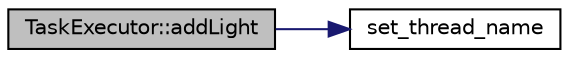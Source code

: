 digraph "TaskExecutor::addLight"
{
 // LATEX_PDF_SIZE
  edge [fontname="Helvetica",fontsize="10",labelfontname="Helvetica",labelfontsize="10"];
  node [fontname="Helvetica",fontsize="10",shape=record];
  rankdir="LR";
  Node1 [label="TaskExecutor::addLight",height=0.2,width=0.4,color="black", fillcolor="grey75", style="filled", fontcolor="black",tooltip=" "];
  Node1 -> Node2 [color="midnightblue",fontsize="10",style="solid",fontname="Helvetica"];
  Node2 [label="set_thread_name",height=0.2,width=0.4,color="black", fillcolor="white", style="filled",URL="$thread__utils__null_8cpp.html#a88561cf36fee132a8aba79c6d5d2377f",tooltip=" "];
}
